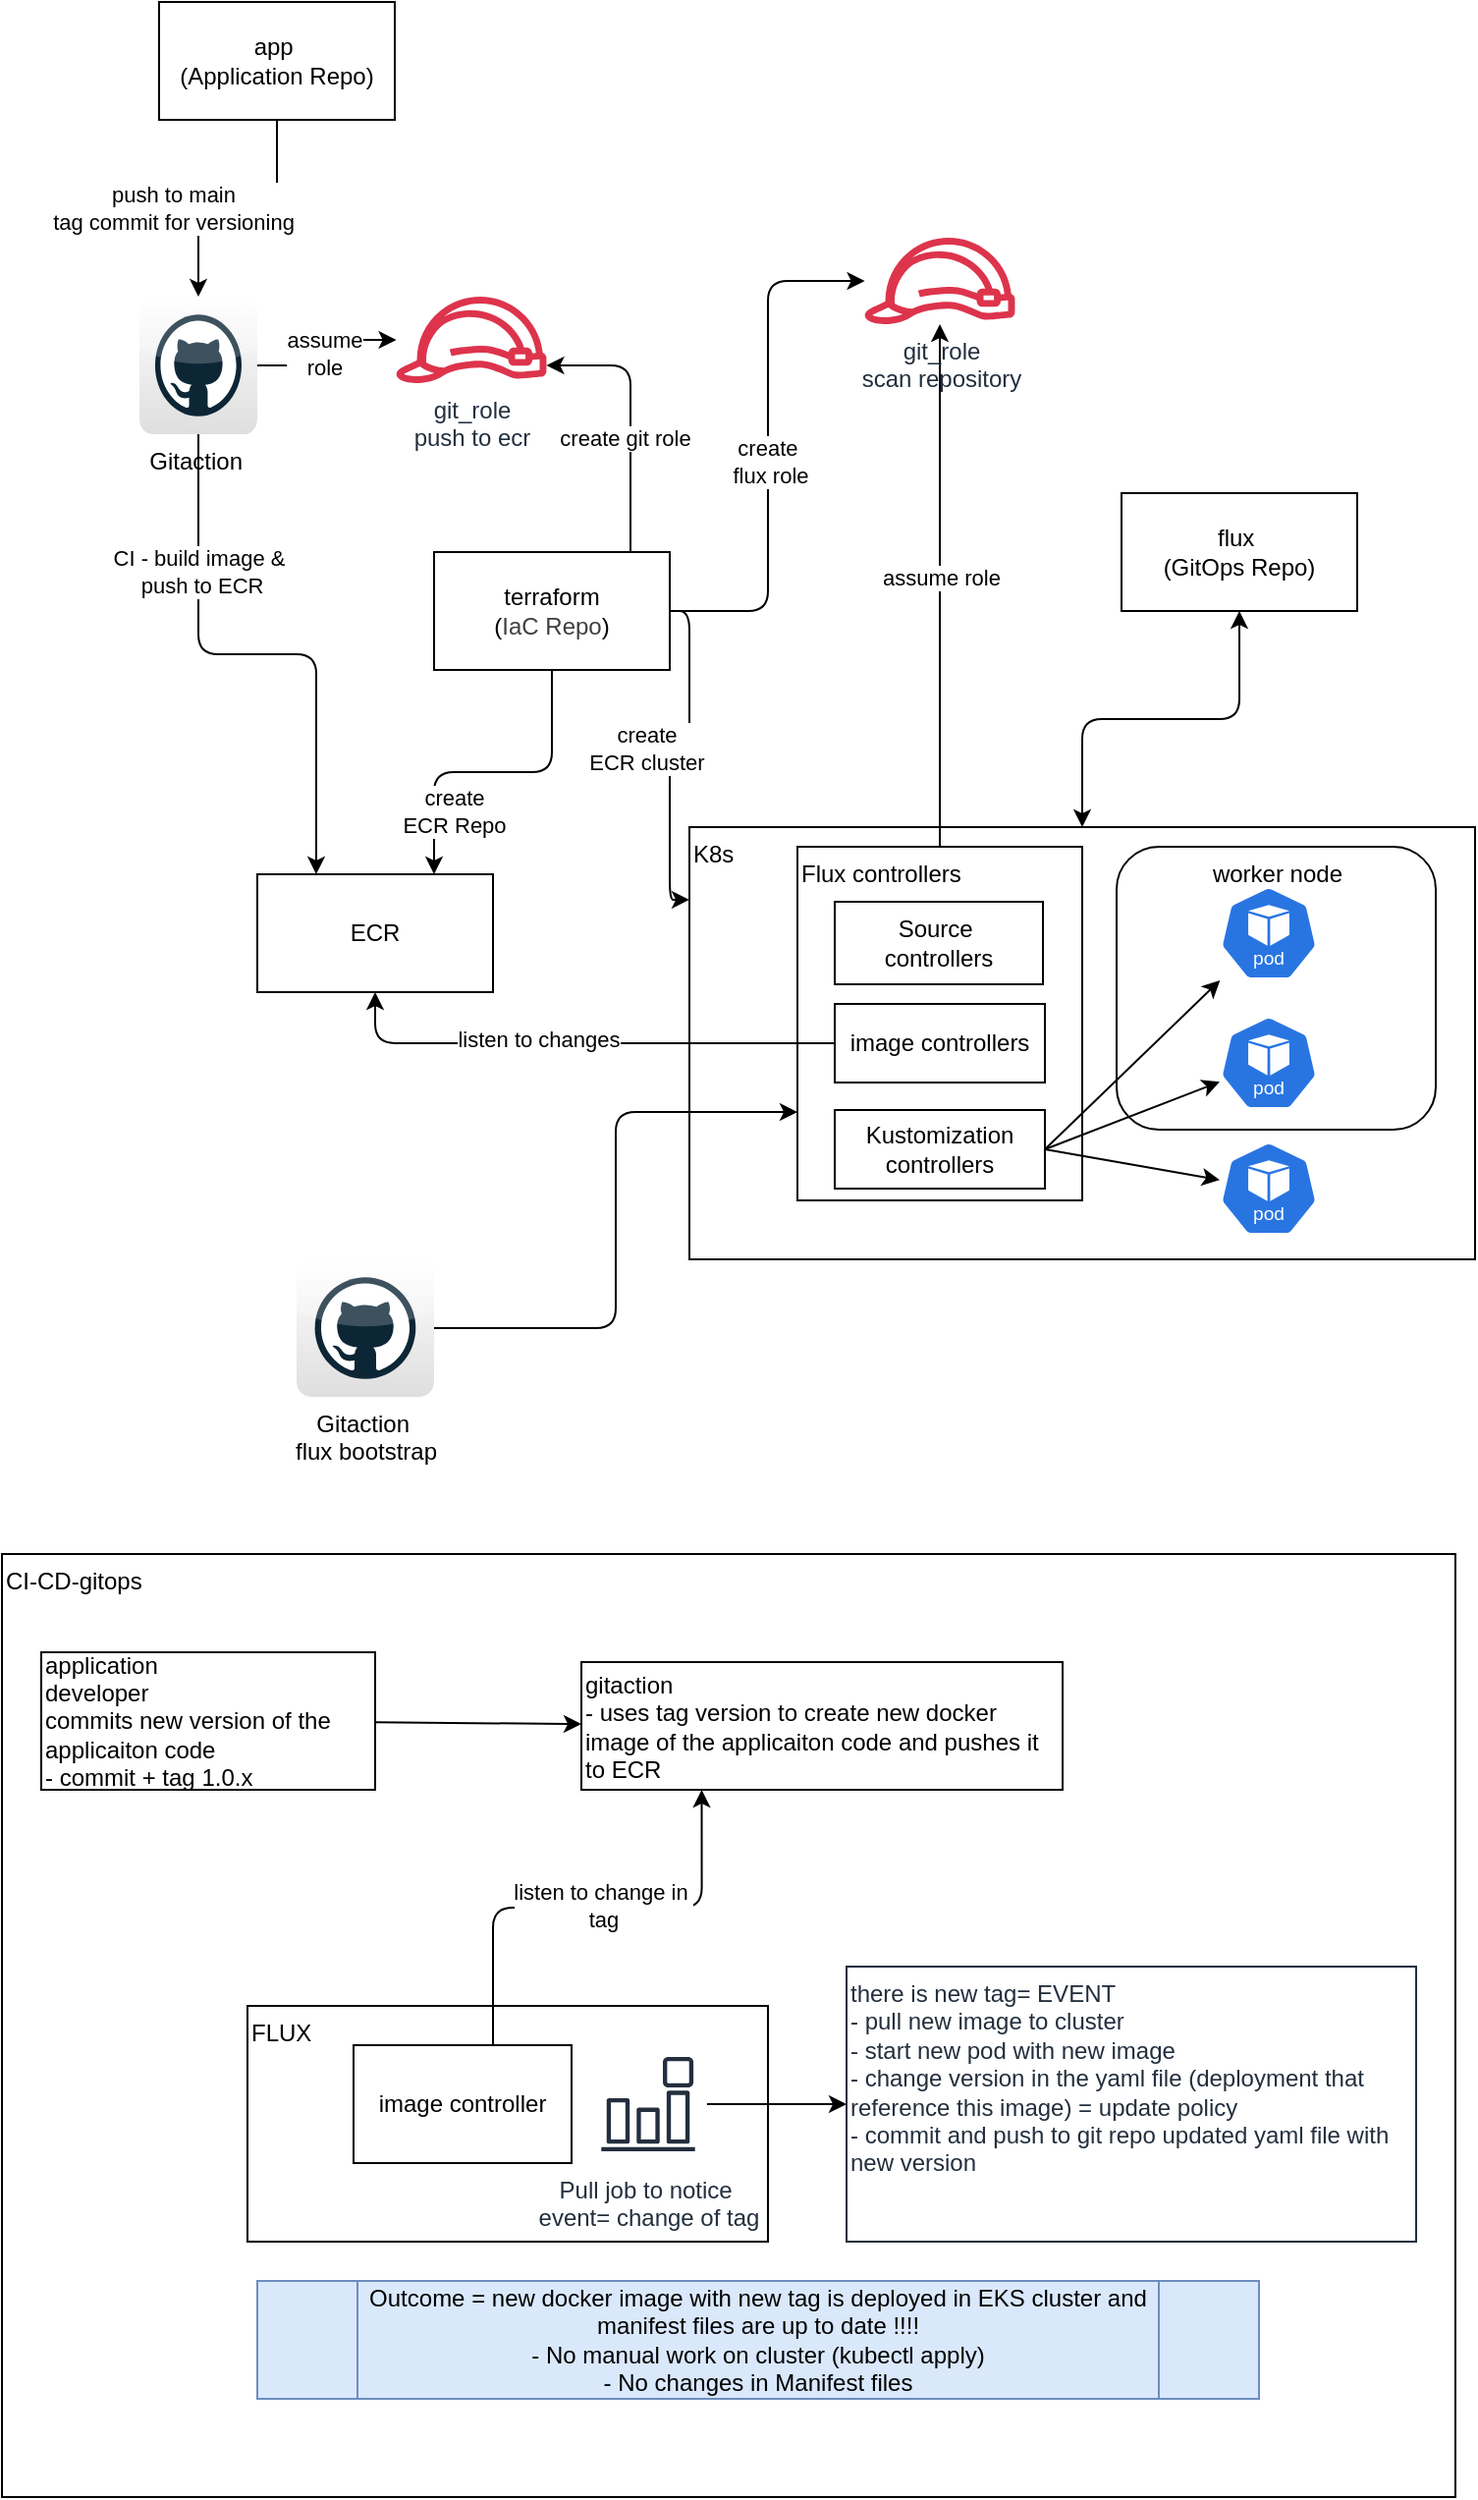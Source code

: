 <mxfile>
    <diagram id="nlhuuywstlcWuFTpxmRE" name="Page-1">
        <mxGraphModel dx="2596" dy="999" grid="1" gridSize="10" guides="1" tooltips="1" connect="1" arrows="1" fold="1" page="1" pageScale="1" pageWidth="850" pageHeight="1100" math="0" shadow="0">
            <root>
                <mxCell id="0"/>
                <mxCell id="1" parent="0"/>
                <mxCell id="11" style="edgeStyle=orthogonalEdgeStyle;html=1;" parent="1" source="2" target="10" edge="1">
                    <mxGeometry relative="1" as="geometry"/>
                </mxCell>
                <mxCell id="15" value="push to main&lt;div&gt;tag commit for versioning&lt;/div&gt;" style="edgeLabel;html=1;align=center;verticalAlign=middle;resizable=0;points=[];" parent="11" vertex="1" connectable="0">
                    <mxGeometry x="-0.169" y="1" relative="1" as="geometry">
                        <mxPoint x="-44" y="-1" as="offset"/>
                    </mxGeometry>
                </mxCell>
                <mxCell id="2" value="&lt;div&gt;&lt;span style=&quot;background-color: transparent;&quot;&gt;app&amp;nbsp;&lt;/span&gt;&lt;/div&gt;&lt;div&gt;&lt;span style=&quot;background-color: transparent;&quot;&gt;(&lt;/span&gt;&lt;span style=&quot;background-color: transparent;&quot;&gt;Application Repo&lt;/span&gt;&lt;span style=&quot;background-color: transparent;&quot;&gt;)&lt;/span&gt;&lt;/div&gt;" style="rounded=0;whiteSpace=wrap;html=1;" parent="1" vertex="1">
                    <mxGeometry x="160" y="20" width="120" height="60" as="geometry"/>
                </mxCell>
                <mxCell id="6" style="edgeStyle=orthogonalEdgeStyle;html=1;entryX=0;entryY=0.168;entryDx=0;entryDy=0;entryPerimeter=0;" parent="1" source="3" target="5" edge="1">
                    <mxGeometry relative="1" as="geometry"/>
                </mxCell>
                <mxCell id="7" value="create&lt;div&gt;ECR cluster&lt;/div&gt;" style="edgeLabel;html=1;align=center;verticalAlign=middle;resizable=0;points=[];" parent="6" vertex="1" connectable="0">
                    <mxGeometry x="0.021" y="-1" relative="1" as="geometry">
                        <mxPoint x="-11" y="-1" as="offset"/>
                    </mxGeometry>
                </mxCell>
                <mxCell id="9" value="" style="edgeStyle=orthogonalEdgeStyle;html=1;entryX=0.75;entryY=0;entryDx=0;entryDy=0;" parent="1" source="3" target="8" edge="1">
                    <mxGeometry relative="1" as="geometry"/>
                </mxCell>
                <mxCell id="14" value="create&lt;div&gt;ECR Repo&lt;/div&gt;" style="edgeLabel;html=1;align=center;verticalAlign=middle;resizable=0;points=[];" parent="9" vertex="1" connectable="0">
                    <mxGeometry y="-3" relative="1" as="geometry">
                        <mxPoint x="-20" y="23" as="offset"/>
                    </mxGeometry>
                </mxCell>
                <mxCell id="33" style="edgeStyle=orthogonalEdgeStyle;html=1;" parent="1" source="3" target="35" edge="1">
                    <mxGeometry relative="1" as="geometry">
                        <Array as="points">
                            <mxPoint x="400" y="205"/>
                        </Array>
                    </mxGeometry>
                </mxCell>
                <mxCell id="34" value="create git role" style="edgeLabel;html=1;align=center;verticalAlign=middle;resizable=0;points=[];" parent="33" vertex="1" connectable="0">
                    <mxGeometry x="-0.152" y="3" relative="1" as="geometry">
                        <mxPoint as="offset"/>
                    </mxGeometry>
                </mxCell>
                <mxCell id="48" style="edgeStyle=orthogonalEdgeStyle;html=1;" parent="1" source="3" target="47" edge="1">
                    <mxGeometry relative="1" as="geometry">
                        <Array as="points">
                            <mxPoint x="470" y="330"/>
                            <mxPoint x="470" y="162"/>
                        </Array>
                    </mxGeometry>
                </mxCell>
                <mxCell id="51" value="create&amp;nbsp;&lt;div&gt;flux role&lt;/div&gt;" style="edgeLabel;html=1;align=center;verticalAlign=middle;resizable=0;points=[];" parent="48" vertex="1" connectable="0">
                    <mxGeometry x="-0.056" y="-1" relative="1" as="geometry">
                        <mxPoint as="offset"/>
                    </mxGeometry>
                </mxCell>
                <mxCell id="3" value="&lt;div&gt;&lt;span style=&quot;background-color: transparent;&quot;&gt;terraform&lt;/span&gt;&lt;/div&gt;&lt;div&gt;(&lt;span style=&quot;color: rgb(63, 63, 63); background-color: transparent;&quot;&gt;IaC Repo&lt;/span&gt;&lt;span style=&quot;background-color: transparent;&quot;&gt;)&lt;/span&gt;&lt;/div&gt;" style="rounded=0;whiteSpace=wrap;html=1;" parent="1" vertex="1">
                    <mxGeometry x="300" y="300" width="120" height="60" as="geometry"/>
                </mxCell>
                <mxCell id="16" style="edgeStyle=orthogonalEdgeStyle;html=1;startArrow=classic;startFill=1;" parent="1" source="4" target="5" edge="1">
                    <mxGeometry relative="1" as="geometry"/>
                </mxCell>
                <mxCell id="4" value="flux&amp;nbsp;&lt;div&gt;(GitOps Repo)&lt;/div&gt;" style="rounded=0;whiteSpace=wrap;html=1;" parent="1" vertex="1">
                    <mxGeometry x="650" y="270" width="120" height="60" as="geometry"/>
                </mxCell>
                <mxCell id="5" value="K8s" style="rounded=0;whiteSpace=wrap;html=1;verticalAlign=top;align=left;" parent="1" vertex="1">
                    <mxGeometry x="430" y="440" width="400" height="220" as="geometry"/>
                </mxCell>
                <mxCell id="8" value="ECR" style="whiteSpace=wrap;html=1;rounded=0;" parent="1" vertex="1">
                    <mxGeometry x="210" y="464" width="120" height="60" as="geometry"/>
                </mxCell>
                <mxCell id="12" style="edgeStyle=orthogonalEdgeStyle;html=1;entryX=0.25;entryY=0;entryDx=0;entryDy=0;" parent="1" source="10" target="8" edge="1">
                    <mxGeometry relative="1" as="geometry"/>
                </mxCell>
                <mxCell id="13" value="CI - build image &amp;amp;&lt;div&gt;&amp;nbsp;push to ECR&lt;/div&gt;" style="edgeLabel;html=1;align=center;verticalAlign=middle;resizable=0;points=[];" parent="12" vertex="1" connectable="0">
                    <mxGeometry x="0.22" y="-1" relative="1" as="geometry">
                        <mxPoint x="-59" y="-43" as="offset"/>
                    </mxGeometry>
                </mxCell>
                <mxCell id="36" style="edgeStyle=orthogonalEdgeStyle;html=1;" parent="1" source="10" target="35" edge="1">
                    <mxGeometry relative="1" as="geometry"/>
                </mxCell>
                <mxCell id="37" value="assume&lt;div&gt;role&lt;/div&gt;" style="edgeLabel;html=1;align=center;verticalAlign=middle;resizable=0;points=[];" parent="36" vertex="1" connectable="0">
                    <mxGeometry x="-0.012" y="2" relative="1" as="geometry">
                        <mxPoint as="offset"/>
                    </mxGeometry>
                </mxCell>
                <mxCell id="10" value="Gitaction&amp;nbsp;" style="dashed=0;outlineConnect=0;html=1;align=center;labelPosition=center;verticalLabelPosition=bottom;verticalAlign=top;shape=mxgraph.webicons.github;gradientColor=#DFDEDE" parent="1" vertex="1">
                    <mxGeometry x="150" y="170" width="60" height="70" as="geometry"/>
                </mxCell>
                <mxCell id="49" style="edgeStyle=orthogonalEdgeStyle;html=1;" parent="1" source="18" target="47" edge="1">
                    <mxGeometry relative="1" as="geometry"/>
                </mxCell>
                <mxCell id="50" value="assume role" style="edgeLabel;html=1;align=center;verticalAlign=middle;resizable=0;points=[];" parent="49" vertex="1" connectable="0">
                    <mxGeometry x="0.03" relative="1" as="geometry">
                        <mxPoint as="offset"/>
                    </mxGeometry>
                </mxCell>
                <mxCell id="18" value="Flux controllers" style="rounded=0;whiteSpace=wrap;html=1;verticalAlign=top;align=left;" parent="1" vertex="1">
                    <mxGeometry x="485" y="450" width="145" height="180" as="geometry"/>
                </mxCell>
                <mxCell id="20" style="edgeStyle=orthogonalEdgeStyle;html=1;" parent="1" source="19" target="8" edge="1">
                    <mxGeometry relative="1" as="geometry"/>
                </mxCell>
                <mxCell id="21" value="listen to changes" style="edgeLabel;html=1;align=center;verticalAlign=middle;resizable=0;points=[];" parent="20" vertex="1" connectable="0">
                    <mxGeometry x="0.162" y="-2" relative="1" as="geometry">
                        <mxPoint as="offset"/>
                    </mxGeometry>
                </mxCell>
                <mxCell id="19" value="image controllers" style="rounded=0;whiteSpace=wrap;html=1;" parent="1" vertex="1">
                    <mxGeometry x="504" y="530" width="107" height="40" as="geometry"/>
                </mxCell>
                <mxCell id="27" style="edgeStyle=none;html=1;exitX=1;exitY=0.5;exitDx=0;exitDy=0;" parent="1" source="22" target="24" edge="1">
                    <mxGeometry relative="1" as="geometry"/>
                </mxCell>
                <mxCell id="28" style="edgeStyle=none;html=1;exitX=1;exitY=0.5;exitDx=0;exitDy=0;" parent="1" source="22" target="25" edge="1">
                    <mxGeometry relative="1" as="geometry"/>
                </mxCell>
                <mxCell id="29" style="edgeStyle=none;html=1;exitX=1;exitY=0.5;exitDx=0;exitDy=0;" parent="1" source="22" target="26" edge="1">
                    <mxGeometry relative="1" as="geometry"/>
                </mxCell>
                <mxCell id="22" value="Kustomization&lt;div&gt;controllers&lt;/div&gt;" style="rounded=0;whiteSpace=wrap;html=1;" parent="1" vertex="1">
                    <mxGeometry x="504" y="584" width="107" height="40" as="geometry"/>
                </mxCell>
                <mxCell id="24" value="" style="aspect=fixed;sketch=0;html=1;dashed=0;whitespace=wrap;verticalLabelPosition=bottom;verticalAlign=top;fillColor=#2875E2;strokeColor=#ffffff;points=[[0.005,0.63,0],[0.1,0.2,0],[0.9,0.2,0],[0.5,0,0],[0.995,0.63,0],[0.72,0.99,0],[0.5,1,0],[0.28,0.99,0]];shape=mxgraph.kubernetes.icon2;kubernetesLabel=1;prIcon=pod" parent="1" vertex="1">
                    <mxGeometry x="700" y="470" width="50" height="48" as="geometry"/>
                </mxCell>
                <mxCell id="25" value="" style="aspect=fixed;sketch=0;html=1;dashed=0;whitespace=wrap;verticalLabelPosition=bottom;verticalAlign=top;fillColor=#2875E2;strokeColor=#ffffff;points=[[0.005,0.63,0],[0.1,0.2,0],[0.9,0.2,0],[0.5,0,0],[0.995,0.63,0],[0.72,0.99,0],[0.5,1,0],[0.28,0.99,0]];shape=mxgraph.kubernetes.icon2;kubernetesLabel=1;prIcon=pod" parent="1" vertex="1">
                    <mxGeometry x="700" y="536" width="50" height="48" as="geometry"/>
                </mxCell>
                <mxCell id="26" value="" style="aspect=fixed;sketch=0;html=1;dashed=0;whitespace=wrap;verticalLabelPosition=bottom;verticalAlign=top;fillColor=#2875E2;strokeColor=#ffffff;points=[[0.005,0.63,0],[0.1,0.2,0],[0.9,0.2,0],[0.5,0,0],[0.995,0.63,0],[0.72,0.99,0],[0.5,1,0],[0.28,0.99,0]];shape=mxgraph.kubernetes.icon2;kubernetesLabel=1;prIcon=pod" parent="1" vertex="1">
                    <mxGeometry x="700" y="600" width="50" height="48" as="geometry"/>
                </mxCell>
                <mxCell id="30" value="Source&amp;nbsp;&lt;div&gt;controllers&lt;/div&gt;" style="rounded=0;whiteSpace=wrap;html=1;" parent="1" vertex="1">
                    <mxGeometry x="504" y="478" width="106" height="42" as="geometry"/>
                </mxCell>
                <mxCell id="35" value="git_role&lt;div&gt;push to ecr&lt;/div&gt;" style="sketch=0;outlineConnect=0;fontColor=#232F3E;gradientColor=none;fillColor=#DD344C;strokeColor=none;dashed=0;verticalLabelPosition=bottom;verticalAlign=top;align=center;html=1;fontSize=12;fontStyle=0;aspect=fixed;pointerEvents=1;shape=mxgraph.aws4.role;" parent="1" vertex="1">
                    <mxGeometry x="280" y="170" width="78" height="44" as="geometry"/>
                </mxCell>
                <mxCell id="41" value="worker node" style="rounded=1;whiteSpace=wrap;html=1;fillColor=none;verticalAlign=top;" parent="1" vertex="1">
                    <mxGeometry x="647.5" y="450" width="162.5" height="144" as="geometry"/>
                </mxCell>
                <mxCell id="46" style="edgeStyle=orthogonalEdgeStyle;html=1;entryX=0;entryY=0.75;entryDx=0;entryDy=0;" parent="1" source="45" target="18" edge="1">
                    <mxGeometry relative="1" as="geometry"/>
                </mxCell>
                <mxCell id="45" value="Gitaction&amp;nbsp;&lt;div&gt;flux bootstrap&lt;/div&gt;" style="dashed=0;outlineConnect=0;html=1;align=center;labelPosition=center;verticalLabelPosition=bottom;verticalAlign=top;shape=mxgraph.webicons.github;gradientColor=#DFDEDE" parent="1" vertex="1">
                    <mxGeometry x="230" y="660" width="70" height="70" as="geometry"/>
                </mxCell>
                <mxCell id="47" value="git_role&lt;div&gt;scan repository&lt;/div&gt;" style="sketch=0;outlineConnect=0;fontColor=#232F3E;gradientColor=none;fillColor=#DD344C;strokeColor=none;dashed=0;verticalLabelPosition=bottom;verticalAlign=top;align=center;html=1;fontSize=12;fontStyle=0;aspect=fixed;pointerEvents=1;shape=mxgraph.aws4.role;" parent="1" vertex="1">
                    <mxGeometry x="518.5" y="140" width="78" height="44" as="geometry"/>
                </mxCell>
                <mxCell id="52" value="CI-CD-gitops&lt;div&gt;&lt;br&gt;&lt;/div&gt;" style="rounded=0;whiteSpace=wrap;html=1;verticalAlign=top;align=left;" vertex="1" parent="1">
                    <mxGeometry x="80" y="810" width="740" height="480" as="geometry"/>
                </mxCell>
                <mxCell id="55" value="" style="edgeStyle=none;html=1;" edge="1" parent="1" source="53" target="54">
                    <mxGeometry relative="1" as="geometry"/>
                </mxCell>
                <mxCell id="53" value="application&amp;nbsp;&lt;div&gt;developer&lt;/div&gt;&lt;div&gt;commits new version of the applicaiton code&lt;/div&gt;&lt;div&gt;- commit + tag 1.0.x&lt;/div&gt;" style="rounded=0;whiteSpace=wrap;html=1;align=left;" vertex="1" parent="1">
                    <mxGeometry x="100" y="860" width="170" height="70" as="geometry"/>
                </mxCell>
                <mxCell id="54" value="gitaction&lt;div&gt;- uses tag version to create new docker image of the applicaiton code and pushes it to ECR&lt;/div&gt;" style="whiteSpace=wrap;html=1;align=left;rounded=0;" vertex="1" parent="1">
                    <mxGeometry x="375" y="865" width="245" height="65" as="geometry"/>
                </mxCell>
                <mxCell id="56" value="FLUX" style="rounded=0;whiteSpace=wrap;html=1;align=left;verticalAlign=top;" vertex="1" parent="1">
                    <mxGeometry x="205" y="1040" width="265" height="120" as="geometry"/>
                </mxCell>
                <mxCell id="58" style="edgeStyle=orthogonalEdgeStyle;html=1;entryX=0.25;entryY=1;entryDx=0;entryDy=0;" edge="1" parent="1" source="57" target="54">
                    <mxGeometry relative="1" as="geometry">
                        <Array as="points">
                            <mxPoint x="330" y="990"/>
                            <mxPoint x="436" y="990"/>
                        </Array>
                    </mxGeometry>
                </mxCell>
                <mxCell id="59" value="listen to change in&amp;nbsp;&lt;div&gt;tag&lt;/div&gt;" style="edgeLabel;html=1;align=center;verticalAlign=middle;resizable=0;points=[];" vertex="1" connectable="0" parent="58">
                    <mxGeometry x="0.068" y="1" relative="1" as="geometry">
                        <mxPoint as="offset"/>
                    </mxGeometry>
                </mxCell>
                <mxCell id="57" value="image controller" style="rounded=0;whiteSpace=wrap;html=1;" vertex="1" parent="1">
                    <mxGeometry x="259" y="1060" width="111" height="60" as="geometry"/>
                </mxCell>
                <mxCell id="62" value="" style="edgeStyle=none;html=1;" edge="1" parent="1" source="60" target="61">
                    <mxGeometry relative="1" as="geometry"/>
                </mxCell>
                <mxCell id="60" value="Pull job to notice&amp;nbsp;&lt;div&gt;event= change of tag&lt;/div&gt;" style="sketch=0;outlineConnect=0;fontColor=#232F3E;gradientColor=none;strokeColor=#232F3E;fillColor=#ffffff;dashed=0;verticalLabelPosition=bottom;verticalAlign=top;align=center;html=1;fontSize=12;fontStyle=0;aspect=fixed;shape=mxgraph.aws4.resourceIcon;resIcon=mxgraph.aws4.event_event_based;" vertex="1" parent="1">
                    <mxGeometry x="379" y="1060" width="60" height="60" as="geometry"/>
                </mxCell>
                <mxCell id="61" value="there is new tag= EVENT&lt;div&gt;- pull new image to cluster&lt;/div&gt;&lt;div&gt;- start new pod with new image&lt;/div&gt;&lt;div&gt;- change version in the yaml file (deployment that reference this image) = update policy&lt;/div&gt;&lt;div&gt;- commit and push to git repo updated yaml file with new version&lt;/div&gt;" style="whiteSpace=wrap;html=1;verticalAlign=top;fillColor=#ffffff;strokeColor=#232F3E;fontColor=#232F3E;sketch=0;gradientColor=none;dashed=0;fontStyle=0;align=left;" vertex="1" parent="1">
                    <mxGeometry x="510" y="1020" width="290" height="140" as="geometry"/>
                </mxCell>
                <mxCell id="63" value="Outcome = new docker image with new tag is deployed in EKS cluster and manifest files are up to date !!!!&lt;div&gt;- No manual work on cluster (kubectl apply)&lt;/div&gt;&lt;div&gt;- No changes in Manifest files&lt;/div&gt;" style="shape=process;whiteSpace=wrap;html=1;backgroundOutline=1;fillColor=#dae8fc;strokeColor=#6c8ebf;" vertex="1" parent="1">
                    <mxGeometry x="210" y="1180" width="510" height="60" as="geometry"/>
                </mxCell>
            </root>
        </mxGraphModel>
    </diagram>
</mxfile>